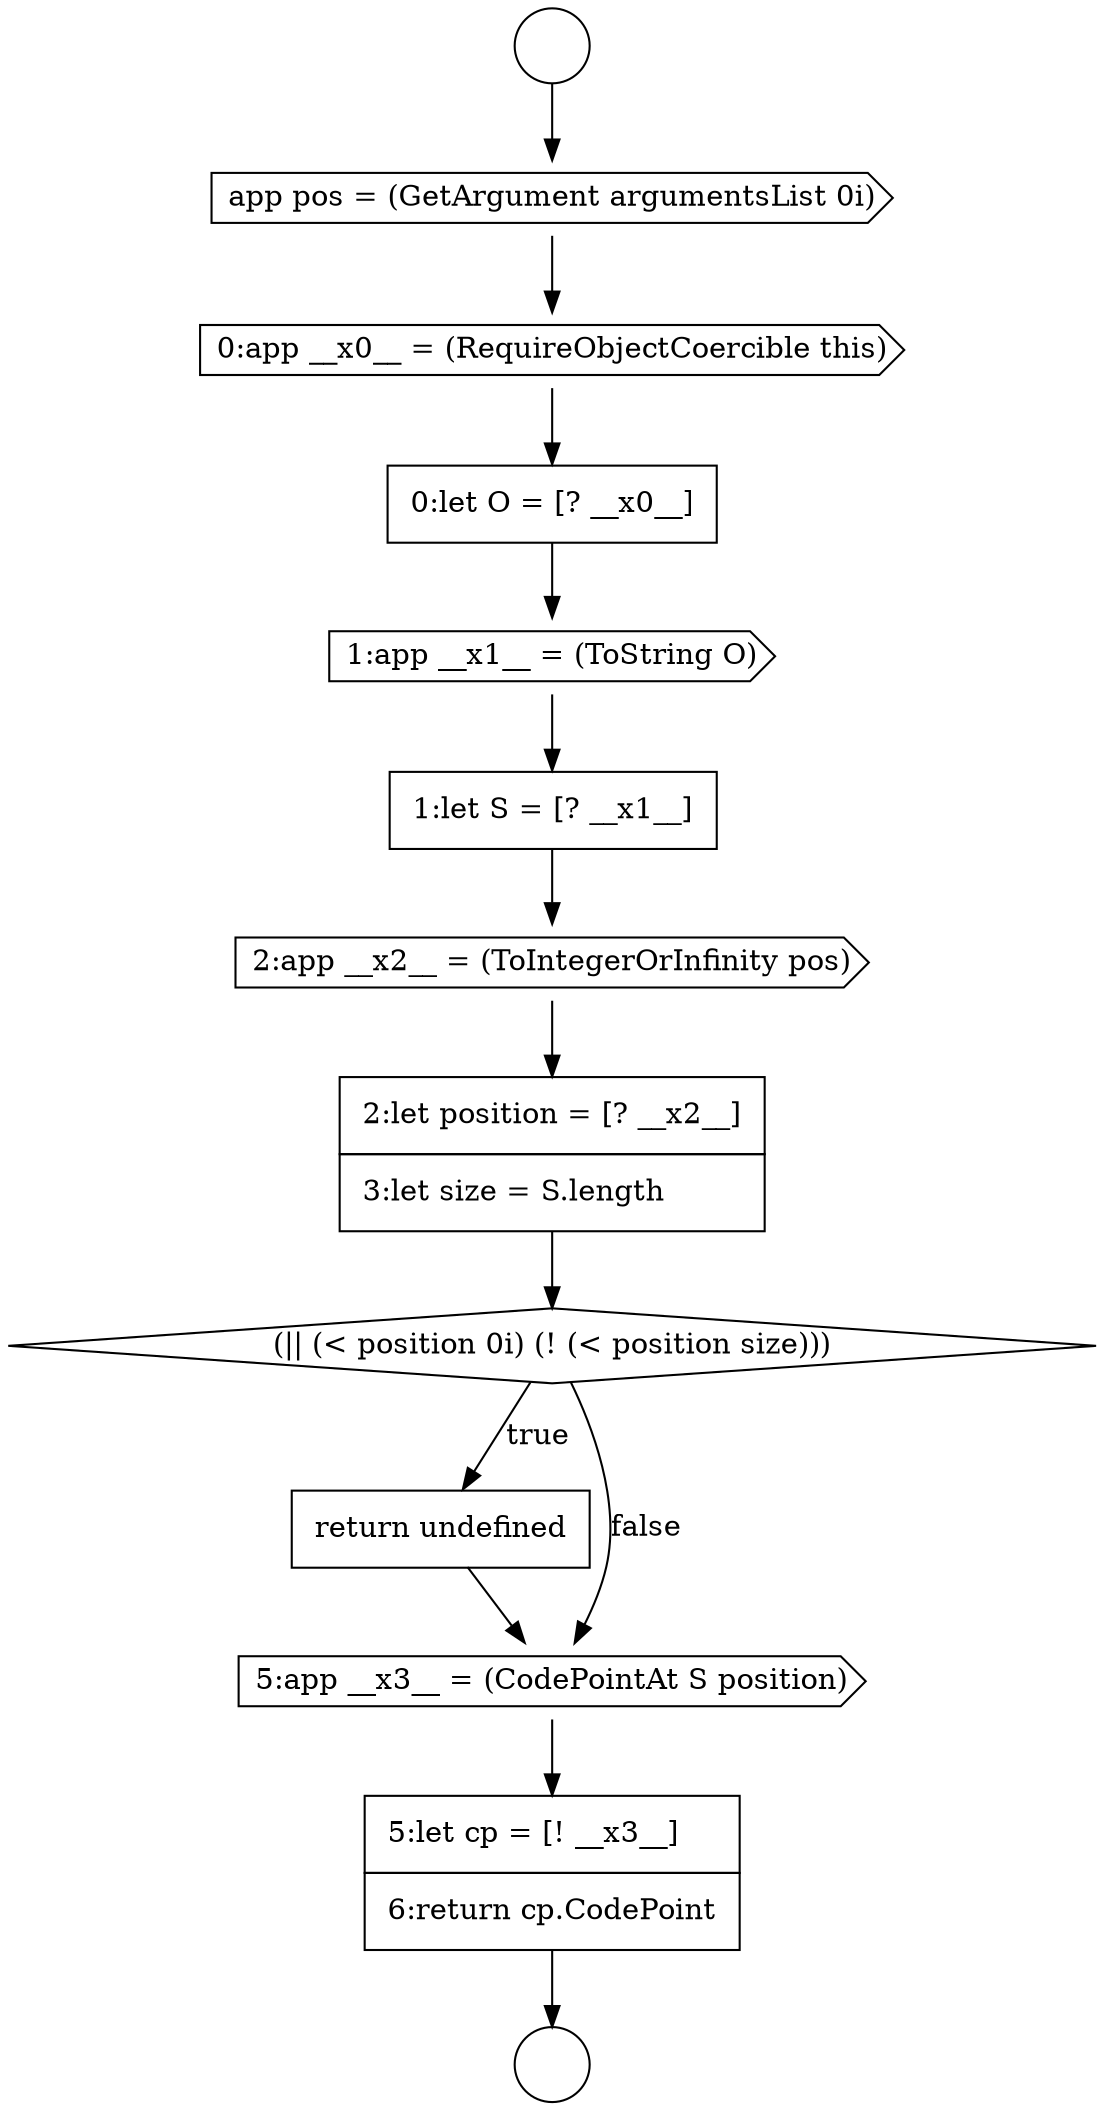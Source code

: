 digraph {
  node13993 [shape=none, margin=0, label=<<font color="black">
    <table border="0" cellborder="1" cellspacing="0" cellpadding="10">
      <tr><td align="left">1:let S = [? __x1__]</td></tr>
    </table>
  </font>> color="black" fillcolor="white" style=filled]
  node13997 [shape=none, margin=0, label=<<font color="black">
    <table border="0" cellborder="1" cellspacing="0" cellpadding="10">
      <tr><td align="left">return undefined</td></tr>
    </table>
  </font>> color="black" fillcolor="white" style=filled]
  node13992 [shape=cds, label=<<font color="black">1:app __x1__ = (ToString O)</font>> color="black" fillcolor="white" style=filled]
  node13987 [shape=circle label=" " color="black" fillcolor="white" style=filled]
  node13996 [shape=diamond, label=<<font color="black">(|| (&lt; position 0i) (! (&lt; position size)))</font>> color="black" fillcolor="white" style=filled]
  node13999 [shape=none, margin=0, label=<<font color="black">
    <table border="0" cellborder="1" cellspacing="0" cellpadding="10">
      <tr><td align="left">5:let cp = [! __x3__]</td></tr>
      <tr><td align="left">6:return cp.CodePoint</td></tr>
    </table>
  </font>> color="black" fillcolor="white" style=filled]
  node13995 [shape=none, margin=0, label=<<font color="black">
    <table border="0" cellborder="1" cellspacing="0" cellpadding="10">
      <tr><td align="left">2:let position = [? __x2__]</td></tr>
      <tr><td align="left">3:let size = S.length</td></tr>
    </table>
  </font>> color="black" fillcolor="white" style=filled]
  node13990 [shape=cds, label=<<font color="black">0:app __x0__ = (RequireObjectCoercible this)</font>> color="black" fillcolor="white" style=filled]
  node13994 [shape=cds, label=<<font color="black">2:app __x2__ = (ToIntegerOrInfinity pos)</font>> color="black" fillcolor="white" style=filled]
  node13998 [shape=cds, label=<<font color="black">5:app __x3__ = (CodePointAt S position)</font>> color="black" fillcolor="white" style=filled]
  node13991 [shape=none, margin=0, label=<<font color="black">
    <table border="0" cellborder="1" cellspacing="0" cellpadding="10">
      <tr><td align="left">0:let O = [? __x0__]</td></tr>
    </table>
  </font>> color="black" fillcolor="white" style=filled]
  node13989 [shape=cds, label=<<font color="black">app pos = (GetArgument argumentsList 0i)</font>> color="black" fillcolor="white" style=filled]
  node13988 [shape=circle label=" " color="black" fillcolor="white" style=filled]
  node13993 -> node13994 [ color="black"]
  node13990 -> node13991 [ color="black"]
  node13997 -> node13998 [ color="black"]
  node13991 -> node13992 [ color="black"]
  node13999 -> node13988 [ color="black"]
  node13995 -> node13996 [ color="black"]
  node13996 -> node13997 [label=<<font color="black">true</font>> color="black"]
  node13996 -> node13998 [label=<<font color="black">false</font>> color="black"]
  node13994 -> node13995 [ color="black"]
  node13987 -> node13989 [ color="black"]
  node13992 -> node13993 [ color="black"]
  node13998 -> node13999 [ color="black"]
  node13989 -> node13990 [ color="black"]
}
